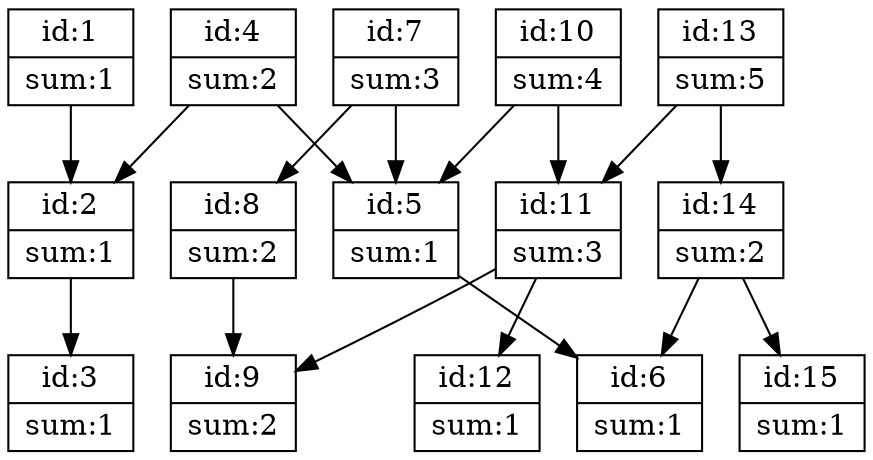 digraph cheer {
  node [ shape =record ];
  "1" [ pos = "3,-1!", label = "{id:1|sum:1}" ];
  "2" [ pos = "2,-2!", label = "{id:2|sum:1}" ];
  "3" [ pos = "2.5,-3!", label = "{id:3|sum:1}" ];
  "4" [ pos = "5,-1!", label = "{id:4|sum:2}" ];
  "5" [ pos = "6,-2!", label = "{id:5|sum:1}" ];
  "6" [ pos = "6.5,-3!", label = "{id:6|sum:1}" ];
  "7" [ pos = "9.5,-1!", label = "{id:7|sum:3}" ];
  "8" [ pos = "8.5,-2!", label = "{id:8|sum:2}" ];
  "9" [ pos = "9,-3!", label = "{id:9|sum:2}" ];
  "10" [ pos = "12.5,-1!", label = "{id:10|sum:4}" ];
  "11" [ pos = "11.5,-2!", label = "{id:11|sum:3}" ];
  "12" [ pos = "11,-3!", label = "{id:12|sum:1}" ];
  "13" [ pos = "14.5,-1!", label = "{id:13|sum:5}" ];
  "14" [ pos = "15.5,-2!", label = "{id:14|sum:2}" ];
  "15" [ pos = "15,-3!", label = "{id:15|sum:1}" ];
  "1" -> "2";
  "2" -> "3";
  "4" -> "2";
  "4" -> "5";
  "5" -> "6";
  "7" -> "8";
  "7" -> "5";
  "8" -> "9";
  "10" -> "11";
  "10" -> "5";
  "11" -> "12";
  "11" -> "9";
  "13" -> "11";
  "13" -> "14";
  "14" -> "15";
  "14" -> "6";
}
